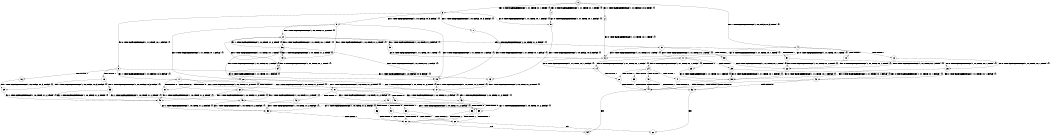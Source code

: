 digraph BCG {
size = "7, 10.5";
center = TRUE;
node [shape = circle];
0 [peripheries = 2];
0 -> 1 [label = "EX !0 !ATOMIC_EXCH_BRANCH (1, +1, TRUE, +0, 1, TRUE) !{}"];
0 -> 2 [label = "EX !1 !ATOMIC_EXCH_BRANCH (1, +0, FALSE, +0, 3, TRUE) !{}"];
0 -> 3 [label = "EX !0 !ATOMIC_EXCH_BRANCH (1, +1, TRUE, +0, 1, TRUE) !{}"];
0 -> 4 [label = "EX !1 !ATOMIC_EXCH_BRANCH (1, +0, FALSE, +0, 3, TRUE) !{}"];
1 -> 5 [label = "EX !0 !ATOMIC_EXCH_BRANCH (1, +1, TRUE, +0, 1, FALSE) !{}"];
2 -> 6 [label = "EX !0 !ATOMIC_EXCH_BRANCH (1, +1, TRUE, +0, 1, TRUE) !{}"];
3 -> 5 [label = "EX !0 !ATOMIC_EXCH_BRANCH (1, +1, TRUE, +0, 1, FALSE) !{}"];
3 -> 7 [label = "EX !1 !ATOMIC_EXCH_BRANCH (1, +0, FALSE, +0, 3, FALSE) !{}"];
3 -> 8 [label = "EX !0 !ATOMIC_EXCH_BRANCH (1, +1, TRUE, +0, 1, FALSE) !{}"];
3 -> 9 [label = "EX !1 !ATOMIC_EXCH_BRANCH (1, +0, FALSE, +0, 3, FALSE) !{}"];
4 -> 6 [label = "EX !0 !ATOMIC_EXCH_BRANCH (1, +1, TRUE, +0, 1, TRUE) !{}"];
4 -> 10 [label = "TERMINATE !1"];
4 -> 11 [label = "EX !0 !ATOMIC_EXCH_BRANCH (1, +1, TRUE, +0, 1, TRUE) !{}"];
4 -> 12 [label = "TERMINATE !1"];
5 -> 13 [label = "EX !1 !ATOMIC_EXCH_BRANCH (1, +0, FALSE, +0, 3, FALSE) !{}"];
6 -> 14 [label = "EX !0 !ATOMIC_EXCH_BRANCH (1, +1, TRUE, +0, 1, FALSE) !{}"];
7 -> 15 [label = "EX !0 !ATOMIC_EXCH_BRANCH (1, +1, TRUE, +0, 1, FALSE) !{}"];
8 -> 13 [label = "EX !1 !ATOMIC_EXCH_BRANCH (1, +0, FALSE, +0, 3, FALSE) !{}"];
8 -> 16 [label = "TERMINATE !0"];
8 -> 17 [label = "EX !1 !ATOMIC_EXCH_BRANCH (1, +0, FALSE, +0, 3, FALSE) !{}"];
8 -> 18 [label = "TERMINATE !0"];
9 -> 15 [label = "EX !0 !ATOMIC_EXCH_BRANCH (1, +1, TRUE, +0, 1, FALSE) !{}"];
9 -> 19 [label = "EX !1 !ATOMIC_EXCH_BRANCH (1, +0, TRUE, +1, 2, TRUE) !{}"];
9 -> 20 [label = "EX !0 !ATOMIC_EXCH_BRANCH (1, +1, TRUE, +0, 1, FALSE) !{}"];
9 -> 21 [label = "EX !1 !ATOMIC_EXCH_BRANCH (1, +0, TRUE, +1, 2, TRUE) !{}"];
10 -> 22 [label = "EX !0 !ATOMIC_EXCH_BRANCH (1, +1, TRUE, +0, 1, TRUE) !{}"];
11 -> 14 [label = "EX !0 !ATOMIC_EXCH_BRANCH (1, +1, TRUE, +0, 1, FALSE) !{}"];
11 -> 23 [label = "TERMINATE !1"];
11 -> 24 [label = "EX !0 !ATOMIC_EXCH_BRANCH (1, +1, TRUE, +0, 1, FALSE) !{}"];
11 -> 25 [label = "TERMINATE !1"];
12 -> 22 [label = "EX !0 !ATOMIC_EXCH_BRANCH (1, +1, TRUE, +0, 1, TRUE) !{}"];
12 -> 26 [label = "EX !0 !ATOMIC_EXCH_BRANCH (1, +1, TRUE, +0, 1, TRUE) !{}"];
13 -> 27 [label = "EX !1 !ATOMIC_EXCH_BRANCH (1, +0, TRUE, +1, 2, TRUE) !{}"];
14 -> 28 [label = "TERMINATE !0"];
15 -> 27 [label = "EX !1 !ATOMIC_EXCH_BRANCH (1, +0, TRUE, +1, 2, TRUE) !{}"];
16 -> 29 [label = "EX !1 !ATOMIC_EXCH_BRANCH (1, +0, FALSE, +0, 3, FALSE) !{}"];
17 -> 27 [label = "EX !1 !ATOMIC_EXCH_BRANCH (1, +0, TRUE, +1, 2, TRUE) !{}"];
17 -> 30 [label = "TERMINATE !0"];
17 -> 31 [label = "EX !1 !ATOMIC_EXCH_BRANCH (1, +0, TRUE, +1, 2, TRUE) !{}"];
17 -> 32 [label = "TERMINATE !0"];
18 -> 29 [label = "EX !1 !ATOMIC_EXCH_BRANCH (1, +0, FALSE, +0, 3, FALSE) !{}"];
18 -> 33 [label = "EX !1 !ATOMIC_EXCH_BRANCH (1, +0, FALSE, +0, 3, FALSE) !{}"];
19 -> 34 [label = "EX !0 !ATOMIC_EXCH_BRANCH (1, +1, TRUE, +0, 1, TRUE) !{}"];
20 -> 27 [label = "EX !1 !ATOMIC_EXCH_BRANCH (1, +0, TRUE, +1, 2, TRUE) !{}"];
20 -> 30 [label = "TERMINATE !0"];
20 -> 31 [label = "EX !1 !ATOMIC_EXCH_BRANCH (1, +0, TRUE, +1, 2, TRUE) !{}"];
20 -> 32 [label = "TERMINATE !0"];
21 -> 34 [label = "EX !0 !ATOMIC_EXCH_BRANCH (1, +1, TRUE, +0, 1, TRUE) !{}"];
21 -> 35 [label = "EX !1 !ATOMIC_EXCH_BRANCH (1, +0, TRUE, +1, 2, FALSE) !{}"];
21 -> 36 [label = "EX !0 !ATOMIC_EXCH_BRANCH (1, +1, TRUE, +0, 1, TRUE) !{}"];
21 -> 37 [label = "EX !1 !ATOMIC_EXCH_BRANCH (1, +0, TRUE, +1, 2, FALSE) !{}"];
22 -> 38 [label = "EX !0 !ATOMIC_EXCH_BRANCH (1, +1, TRUE, +0, 1, FALSE) !{}"];
23 -> 38 [label = "EX !0 !ATOMIC_EXCH_BRANCH (1, +1, TRUE, +0, 1, FALSE) !{}"];
24 -> 28 [label = "TERMINATE !0"];
24 -> 39 [label = "TERMINATE !1"];
24 -> 40 [label = "TERMINATE !0"];
24 -> 41 [label = "TERMINATE !1"];
25 -> 38 [label = "EX !0 !ATOMIC_EXCH_BRANCH (1, +1, TRUE, +0, 1, FALSE) !{}"];
25 -> 42 [label = "EX !0 !ATOMIC_EXCH_BRANCH (1, +1, TRUE, +0, 1, FALSE) !{}"];
26 -> 38 [label = "EX !0 !ATOMIC_EXCH_BRANCH (1, +1, TRUE, +0, 1, FALSE) !{}"];
26 -> 42 [label = "EX !0 !ATOMIC_EXCH_BRANCH (1, +1, TRUE, +0, 1, FALSE) !{}"];
27 -> 43 [label = "EX !1 !ATOMIC_EXCH_BRANCH (1, +0, TRUE, +1, 2, FALSE) !{}"];
28 -> 44 [label = "TERMINATE !1"];
29 -> 45 [label = "EX !1 !ATOMIC_EXCH_BRANCH (1, +0, TRUE, +1, 2, TRUE) !{}"];
30 -> 45 [label = "EX !1 !ATOMIC_EXCH_BRANCH (1, +0, TRUE, +1, 2, TRUE) !{}"];
31 -> 43 [label = "EX !1 !ATOMIC_EXCH_BRANCH (1, +0, TRUE, +1, 2, FALSE) !{}"];
31 -> 46 [label = "TERMINATE !0"];
31 -> 47 [label = "EX !1 !ATOMIC_EXCH_BRANCH (1, +0, TRUE, +1, 2, FALSE) !{}"];
31 -> 48 [label = "TERMINATE !0"];
32 -> 45 [label = "EX !1 !ATOMIC_EXCH_BRANCH (1, +0, TRUE, +1, 2, TRUE) !{}"];
32 -> 49 [label = "EX !1 !ATOMIC_EXCH_BRANCH (1, +0, TRUE, +1, 2, TRUE) !{}"];
33 -> 45 [label = "EX !1 !ATOMIC_EXCH_BRANCH (1, +0, TRUE, +1, 2, TRUE) !{}"];
33 -> 49 [label = "EX !1 !ATOMIC_EXCH_BRANCH (1, +0, TRUE, +1, 2, TRUE) !{}"];
34 -> 15 [label = "EX !0 !ATOMIC_EXCH_BRANCH (1, +1, TRUE, +0, 1, FALSE) !{}"];
35 -> 6 [label = "EX !0 !ATOMIC_EXCH_BRANCH (1, +1, TRUE, +0, 1, TRUE) !{}"];
36 -> 15 [label = "EX !0 !ATOMIC_EXCH_BRANCH (1, +1, TRUE, +0, 1, FALSE) !{}"];
36 -> 19 [label = "EX !1 !ATOMIC_EXCH_BRANCH (1, +0, TRUE, +1, 2, TRUE) !{}"];
36 -> 20 [label = "EX !0 !ATOMIC_EXCH_BRANCH (1, +1, TRUE, +0, 1, FALSE) !{}"];
36 -> 21 [label = "EX !1 !ATOMIC_EXCH_BRANCH (1, +0, TRUE, +1, 2, TRUE) !{}"];
37 -> 6 [label = "EX !0 !ATOMIC_EXCH_BRANCH (1, +1, TRUE, +0, 1, TRUE) !{}"];
37 -> 50 [label = "TERMINATE !1"];
37 -> 11 [label = "EX !0 !ATOMIC_EXCH_BRANCH (1, +1, TRUE, +0, 1, TRUE) !{}"];
37 -> 51 [label = "TERMINATE !1"];
38 -> 44 [label = "TERMINATE !0"];
39 -> 44 [label = "TERMINATE !0"];
40 -> 44 [label = "TERMINATE !1"];
40 -> 52 [label = "TERMINATE !1"];
41 -> 44 [label = "TERMINATE !0"];
41 -> 52 [label = "TERMINATE !0"];
42 -> 44 [label = "TERMINATE !0"];
42 -> 52 [label = "TERMINATE !0"];
43 -> 53 [label = "TERMINATE !0"];
44 -> 54 [label = "exit"];
45 -> 55 [label = "EX !1 !ATOMIC_EXCH_BRANCH (1, +0, TRUE, +1, 2, FALSE) !{}"];
46 -> 55 [label = "EX !1 !ATOMIC_EXCH_BRANCH (1, +0, TRUE, +1, 2, FALSE) !{}"];
47 -> 53 [label = "TERMINATE !0"];
47 -> 56 [label = "TERMINATE !1"];
47 -> 57 [label = "TERMINATE !0"];
47 -> 58 [label = "TERMINATE !1"];
48 -> 55 [label = "EX !1 !ATOMIC_EXCH_BRANCH (1, +0, TRUE, +1, 2, FALSE) !{}"];
48 -> 59 [label = "EX !1 !ATOMIC_EXCH_BRANCH (1, +0, TRUE, +1, 2, FALSE) !{}"];
49 -> 55 [label = "EX !1 !ATOMIC_EXCH_BRANCH (1, +0, TRUE, +1, 2, FALSE) !{}"];
49 -> 59 [label = "EX !1 !ATOMIC_EXCH_BRANCH (1, +0, TRUE, +1, 2, FALSE) !{}"];
50 -> 22 [label = "EX !0 !ATOMIC_EXCH_BRANCH (1, +1, TRUE, +0, 1, TRUE) !{}"];
51 -> 22 [label = "EX !0 !ATOMIC_EXCH_BRANCH (1, +1, TRUE, +0, 1, TRUE) !{}"];
51 -> 26 [label = "EX !0 !ATOMIC_EXCH_BRANCH (1, +1, TRUE, +0, 1, TRUE) !{}"];
52 -> 60 [label = "exit"];
53 -> 61 [label = "TERMINATE !1"];
55 -> 61 [label = "TERMINATE !1"];
56 -> 61 [label = "TERMINATE !0"];
57 -> 61 [label = "TERMINATE !1"];
57 -> 62 [label = "TERMINATE !1"];
58 -> 61 [label = "TERMINATE !0"];
58 -> 62 [label = "TERMINATE !0"];
59 -> 61 [label = "TERMINATE !1"];
59 -> 62 [label = "TERMINATE !1"];
61 -> 54 [label = "exit"];
62 -> 60 [label = "exit"];
}
